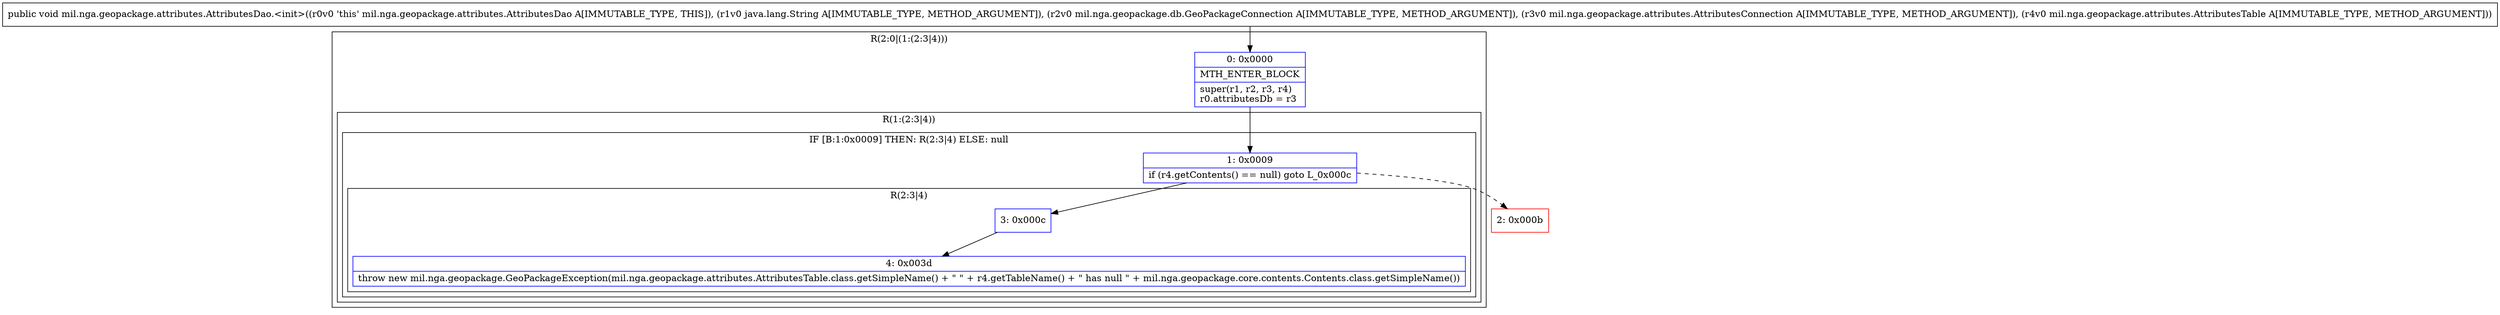 digraph "CFG formil.nga.geopackage.attributes.AttributesDao.\<init\>(Ljava\/lang\/String;Lmil\/nga\/geopackage\/db\/GeoPackageConnection;Lmil\/nga\/geopackage\/attributes\/AttributesConnection;Lmil\/nga\/geopackage\/attributes\/AttributesTable;)V" {
subgraph cluster_Region_2125065250 {
label = "R(2:0|(1:(2:3|4)))";
node [shape=record,color=blue];
Node_0 [shape=record,label="{0\:\ 0x0000|MTH_ENTER_BLOCK\l|super(r1, r2, r3, r4)\lr0.attributesDb = r3\l}"];
subgraph cluster_Region_1646702981 {
label = "R(1:(2:3|4))";
node [shape=record,color=blue];
subgraph cluster_IfRegion_954834266 {
label = "IF [B:1:0x0009] THEN: R(2:3|4) ELSE: null";
node [shape=record,color=blue];
Node_1 [shape=record,label="{1\:\ 0x0009|if (r4.getContents() == null) goto L_0x000c\l}"];
subgraph cluster_Region_758380554 {
label = "R(2:3|4)";
node [shape=record,color=blue];
Node_3 [shape=record,label="{3\:\ 0x000c}"];
Node_4 [shape=record,label="{4\:\ 0x003d|throw new mil.nga.geopackage.GeoPackageException(mil.nga.geopackage.attributes.AttributesTable.class.getSimpleName() + \" \" + r4.getTableName() + \" has null \" + mil.nga.geopackage.core.contents.Contents.class.getSimpleName())\l}"];
}
}
}
}
Node_2 [shape=record,color=red,label="{2\:\ 0x000b}"];
MethodNode[shape=record,label="{public void mil.nga.geopackage.attributes.AttributesDao.\<init\>((r0v0 'this' mil.nga.geopackage.attributes.AttributesDao A[IMMUTABLE_TYPE, THIS]), (r1v0 java.lang.String A[IMMUTABLE_TYPE, METHOD_ARGUMENT]), (r2v0 mil.nga.geopackage.db.GeoPackageConnection A[IMMUTABLE_TYPE, METHOD_ARGUMENT]), (r3v0 mil.nga.geopackage.attributes.AttributesConnection A[IMMUTABLE_TYPE, METHOD_ARGUMENT]), (r4v0 mil.nga.geopackage.attributes.AttributesTable A[IMMUTABLE_TYPE, METHOD_ARGUMENT])) }"];
MethodNode -> Node_0;
Node_0 -> Node_1;
Node_1 -> Node_2[style=dashed];
Node_1 -> Node_3;
Node_3 -> Node_4;
}

